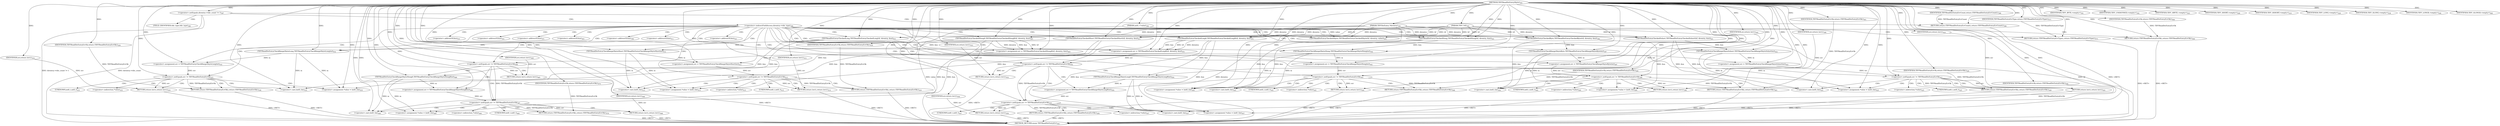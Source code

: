 digraph "TIFFReadDirEntrySbyte" {  
"78631" [label = <(METHOD,TIFFReadDirEntrySbyte)<SUB>383</SUB>> ]
"78879" [label = <(METHOD_RETURN,enum TIFFReadDirEntryErr)<SUB>383</SUB>> ]
"78632" [label = <(PARAM,TIFF *tif)<SUB>384</SUB>> ]
"78633" [label = <(PARAM,TIFFDirEntry *direntry)<SUB>384</SUB>> ]
"78634" [label = <(PARAM,int8_t *value)<SUB>384</SUB>> ]
"78638" [label = <(&lt;operator&gt;.notEquals,direntry-&gt;tdir_count != 1)<SUB>387</SUB>> ]
"78644" [label = <(RETURN,return (TIFFReadDirEntryErrCount);,return (TIFFReadDirEntryErrCount);)<SUB>388</SUB>> ]
"78652" [label = <(IDENTIFIER,TIFF_BYTE,&lt;empty&gt;)<SUB>391</SUB>> ]
"78654" [label = <(IDENTIFIER,TIFF_UNDEFINED,&lt;empty&gt;)<SUB>392</SUB>> ]
"78682" [label = <(IDENTIFIER,TIFF_SBYTE,&lt;empty&gt;)<SUB>403</SUB>> ]
"78691" [label = <(IDENTIFIER,TIFF_SHORT,&lt;empty&gt;)<SUB>408</SUB>> ]
"78719" [label = <(IDENTIFIER,TIFF_SSHORT,&lt;empty&gt;)<SUB>418</SUB>> ]
"78747" [label = <(IDENTIFIER,TIFF_LONG,&lt;empty&gt;)<SUB>428</SUB>> ]
"78775" [label = <(IDENTIFIER,TIFF_SLONG,&lt;empty&gt;)<SUB>438</SUB>> ]
"78803" [label = <(IDENTIFIER,TIFF_LONG8,&lt;empty&gt;)<SUB>448</SUB>> ]
"78840" [label = <(IDENTIFIER,TIFF_SLONG8,&lt;empty&gt;)<SUB>460</SUB>> ]
"78877" [label = <(RETURN,return (TIFFReadDirEntryErrType);,return (TIFFReadDirEntryErrType);)<SUB>473</SUB>> ]
"78645" [label = <(IDENTIFIER,TIFFReadDirEntryErrCount,return (TIFFReadDirEntryErrCount);)<SUB>388</SUB>> ]
"78657" [label = <(TIFFReadDirEntryCheckedByte,TIFFReadDirEntryCheckedByte(tif, direntry, &amp;m))<SUB>396</SUB>> ]
"78662" [label = <(&lt;operator&gt;.assignment,err = TIFFReadDirEntryCheckRangeSbyteByte(m))<SUB>397</SUB>> ]
"78673" [label = <(&lt;operator&gt;.assignment,*value = (int8_t)m)<SUB>400</SUB>> ]
"78679" [label = <(RETURN,return (TIFFReadDirEntryErrOk);,return (TIFFReadDirEntryErrOk);)<SUB>401</SUB>> ]
"78684" [label = <(TIFFReadDirEntryCheckedSbyte,TIFFReadDirEntryCheckedSbyte(tif, direntry, value))<SUB>405</SUB>> ]
"78688" [label = <(RETURN,return (TIFFReadDirEntryErrOk);,return (TIFFReadDirEntryErrOk);)<SUB>406</SUB>> ]
"78694" [label = <(TIFFReadDirEntryCheckedShort,TIFFReadDirEntryCheckedShort(tif, direntry, &amp;m))<SUB>411</SUB>> ]
"78699" [label = <(&lt;operator&gt;.assignment,err = TIFFReadDirEntryCheckRangeSbyteShort(m))<SUB>412</SUB>> ]
"78710" [label = <(&lt;operator&gt;.assignment,*value = (int8_t)m)<SUB>415</SUB>> ]
"78716" [label = <(RETURN,return (TIFFReadDirEntryErrOk);,return (TIFFReadDirEntryErrOk);)<SUB>416</SUB>> ]
"78722" [label = <(TIFFReadDirEntryCheckedSshort,TIFFReadDirEntryCheckedSshort(tif, direntry, &amp;m))<SUB>421</SUB>> ]
"78727" [label = <(&lt;operator&gt;.assignment,err = TIFFReadDirEntryCheckRangeSbyteSshort(m))<SUB>422</SUB>> ]
"78738" [label = <(&lt;operator&gt;.assignment,*value = (int8_t)m)<SUB>425</SUB>> ]
"78744" [label = <(RETURN,return (TIFFReadDirEntryErrOk);,return (TIFFReadDirEntryErrOk);)<SUB>426</SUB>> ]
"78750" [label = <(TIFFReadDirEntryCheckedLong,TIFFReadDirEntryCheckedLong(tif, direntry, &amp;m))<SUB>431</SUB>> ]
"78755" [label = <(&lt;operator&gt;.assignment,err = TIFFReadDirEntryCheckRangeSbyteLong(m))<SUB>432</SUB>> ]
"78766" [label = <(&lt;operator&gt;.assignment,*value = (int8_t)m)<SUB>435</SUB>> ]
"78772" [label = <(RETURN,return (TIFFReadDirEntryErrOk);,return (TIFFReadDirEntryErrOk);)<SUB>436</SUB>> ]
"78778" [label = <(TIFFReadDirEntryCheckedSlong,TIFFReadDirEntryCheckedSlong(tif, direntry, &amp;m))<SUB>441</SUB>> ]
"78783" [label = <(&lt;operator&gt;.assignment,err = TIFFReadDirEntryCheckRangeSbyteSlong(m))<SUB>442</SUB>> ]
"78794" [label = <(&lt;operator&gt;.assignment,*value = (int8_t)m)<SUB>445</SUB>> ]
"78800" [label = <(RETURN,return (TIFFReadDirEntryErrOk);,return (TIFFReadDirEntryErrOk);)<SUB>446</SUB>> ]
"78806" [label = <(&lt;operator&gt;.assignment,err = TIFFReadDirEntryCheckedLong8(tif, direntry, &amp;m))<SUB>451</SUB>> ]
"78820" [label = <(&lt;operator&gt;.assignment,err = TIFFReadDirEntryCheckRangeSbyteLong8(m))<SUB>454</SUB>> ]
"78831" [label = <(&lt;operator&gt;.assignment,*value = (int8_t)m)<SUB>457</SUB>> ]
"78837" [label = <(RETURN,return (TIFFReadDirEntryErrOk);,return (TIFFReadDirEntryErrOk);)<SUB>458</SUB>> ]
"78843" [label = <(&lt;operator&gt;.assignment,err = TIFFReadDirEntryCheckedSlong8(tif, direntry, &amp;m))<SUB>463</SUB>> ]
"78857" [label = <(&lt;operator&gt;.assignment,err = TIFFReadDirEntryCheckRangeSbyteSlong8(m))<SUB>466</SUB>> ]
"78868" [label = <(&lt;operator&gt;.assignment,*value = (int8_t)m)<SUB>469</SUB>> ]
"78874" [label = <(RETURN,return (TIFFReadDirEntryErrOk);,return (TIFFReadDirEntryErrOk);)<SUB>470</SUB>> ]
"78878" [label = <(IDENTIFIER,TIFFReadDirEntryErrType,return (TIFFReadDirEntryErrType);)<SUB>473</SUB>> ]
"78667" [label = <(&lt;operator&gt;.notEquals,err != TIFFReadDirEntryErrOk)<SUB>398</SUB>> ]
"78680" [label = <(IDENTIFIER,TIFFReadDirEntryErrOk,return (TIFFReadDirEntryErrOk);)<SUB>401</SUB>> ]
"78689" [label = <(IDENTIFIER,TIFFReadDirEntryErrOk,return (TIFFReadDirEntryErrOk);)<SUB>406</SUB>> ]
"78704" [label = <(&lt;operator&gt;.notEquals,err != TIFFReadDirEntryErrOk)<SUB>413</SUB>> ]
"78717" [label = <(IDENTIFIER,TIFFReadDirEntryErrOk,return (TIFFReadDirEntryErrOk);)<SUB>416</SUB>> ]
"78732" [label = <(&lt;operator&gt;.notEquals,err != TIFFReadDirEntryErrOk)<SUB>423</SUB>> ]
"78745" [label = <(IDENTIFIER,TIFFReadDirEntryErrOk,return (TIFFReadDirEntryErrOk);)<SUB>426</SUB>> ]
"78760" [label = <(&lt;operator&gt;.notEquals,err != TIFFReadDirEntryErrOk)<SUB>433</SUB>> ]
"78773" [label = <(IDENTIFIER,TIFFReadDirEntryErrOk,return (TIFFReadDirEntryErrOk);)<SUB>436</SUB>> ]
"78788" [label = <(&lt;operator&gt;.notEquals,err != TIFFReadDirEntryErrOk)<SUB>443</SUB>> ]
"78801" [label = <(IDENTIFIER,TIFFReadDirEntryErrOk,return (TIFFReadDirEntryErrOk);)<SUB>446</SUB>> ]
"78814" [label = <(&lt;operator&gt;.notEquals,err != TIFFReadDirEntryErrOk)<SUB>452</SUB>> ]
"78825" [label = <(&lt;operator&gt;.notEquals,err != TIFFReadDirEntryErrOk)<SUB>455</SUB>> ]
"78838" [label = <(IDENTIFIER,TIFFReadDirEntryErrOk,return (TIFFReadDirEntryErrOk);)<SUB>458</SUB>> ]
"78851" [label = <(&lt;operator&gt;.notEquals,err != TIFFReadDirEntryErrOk)<SUB>464</SUB>> ]
"78862" [label = <(&lt;operator&gt;.notEquals,err != TIFFReadDirEntryErrOk)<SUB>467</SUB>> ]
"78875" [label = <(IDENTIFIER,TIFFReadDirEntryErrOk,return (TIFFReadDirEntryErrOk);)<SUB>470</SUB>> ]
"78664" [label = <(TIFFReadDirEntryCheckRangeSbyteByte,TIFFReadDirEntryCheckRangeSbyteByte(m))<SUB>397</SUB>> ]
"78671" [label = <(RETURN,return (err);,return (err);)<SUB>399</SUB>> ]
"78676" [label = <(&lt;operator&gt;.cast,(int8_t)m)<SUB>400</SUB>> ]
"78701" [label = <(TIFFReadDirEntryCheckRangeSbyteShort,TIFFReadDirEntryCheckRangeSbyteShort(m))<SUB>412</SUB>> ]
"78708" [label = <(RETURN,return (err);,return (err);)<SUB>414</SUB>> ]
"78713" [label = <(&lt;operator&gt;.cast,(int8_t)m)<SUB>415</SUB>> ]
"78729" [label = <(TIFFReadDirEntryCheckRangeSbyteSshort,TIFFReadDirEntryCheckRangeSbyteSshort(m))<SUB>422</SUB>> ]
"78736" [label = <(RETURN,return (err);,return (err);)<SUB>424</SUB>> ]
"78741" [label = <(&lt;operator&gt;.cast,(int8_t)m)<SUB>425</SUB>> ]
"78757" [label = <(TIFFReadDirEntryCheckRangeSbyteLong,TIFFReadDirEntryCheckRangeSbyteLong(m))<SUB>432</SUB>> ]
"78764" [label = <(RETURN,return (err);,return (err);)<SUB>434</SUB>> ]
"78769" [label = <(&lt;operator&gt;.cast,(int8_t)m)<SUB>435</SUB>> ]
"78785" [label = <(TIFFReadDirEntryCheckRangeSbyteSlong,TIFFReadDirEntryCheckRangeSbyteSlong(m))<SUB>442</SUB>> ]
"78792" [label = <(RETURN,return (err);,return (err);)<SUB>444</SUB>> ]
"78797" [label = <(&lt;operator&gt;.cast,(int8_t)m)<SUB>445</SUB>> ]
"78808" [label = <(TIFFReadDirEntryCheckedLong8,TIFFReadDirEntryCheckedLong8(tif, direntry, &amp;m))<SUB>451</SUB>> ]
"78818" [label = <(RETURN,return (err);,return (err);)<SUB>453</SUB>> ]
"78822" [label = <(TIFFReadDirEntryCheckRangeSbyteLong8,TIFFReadDirEntryCheckRangeSbyteLong8(m))<SUB>454</SUB>> ]
"78829" [label = <(RETURN,return (err);,return (err);)<SUB>456</SUB>> ]
"78834" [label = <(&lt;operator&gt;.cast,(int8_t)m)<SUB>457</SUB>> ]
"78845" [label = <(TIFFReadDirEntryCheckedSlong8,TIFFReadDirEntryCheckedSlong8(tif, direntry, &amp;m))<SUB>463</SUB>> ]
"78855" [label = <(RETURN,return (err);,return (err);)<SUB>465</SUB>> ]
"78859" [label = <(TIFFReadDirEntryCheckRangeSbyteSlong8,TIFFReadDirEntryCheckRangeSbyteSlong8(m))<SUB>466</SUB>> ]
"78866" [label = <(RETURN,return (err);,return (err);)<SUB>468</SUB>> ]
"78871" [label = <(&lt;operator&gt;.cast,(int8_t)m)<SUB>469</SUB>> ]
"78672" [label = <(IDENTIFIER,err,return (err);)<SUB>399</SUB>> ]
"78709" [label = <(IDENTIFIER,err,return (err);)<SUB>414</SUB>> ]
"78737" [label = <(IDENTIFIER,err,return (err);)<SUB>424</SUB>> ]
"78765" [label = <(IDENTIFIER,err,return (err);)<SUB>434</SUB>> ]
"78793" [label = <(IDENTIFIER,err,return (err);)<SUB>444</SUB>> ]
"78819" [label = <(IDENTIFIER,err,return (err);)<SUB>453</SUB>> ]
"78830" [label = <(IDENTIFIER,err,return (err);)<SUB>456</SUB>> ]
"78856" [label = <(IDENTIFIER,err,return (err);)<SUB>465</SUB>> ]
"78867" [label = <(IDENTIFIER,err,return (err);)<SUB>468</SUB>> ]
"78647" [label = <(&lt;operator&gt;.indirectFieldAccess,direntry-&gt;tdir_type)<SUB>389</SUB>> ]
"78649" [label = <(FIELD_IDENTIFIER,tdir_type,tdir_type)<SUB>389</SUB>> ]
"78660" [label = <(&lt;operator&gt;.addressOf,&amp;m)<SUB>396</SUB>> ]
"78674" [label = <(&lt;operator&gt;.indirection,*value)<SUB>400</SUB>> ]
"78697" [label = <(&lt;operator&gt;.addressOf,&amp;m)<SUB>411</SUB>> ]
"78711" [label = <(&lt;operator&gt;.indirection,*value)<SUB>415</SUB>> ]
"78725" [label = <(&lt;operator&gt;.addressOf,&amp;m)<SUB>421</SUB>> ]
"78739" [label = <(&lt;operator&gt;.indirection,*value)<SUB>425</SUB>> ]
"78753" [label = <(&lt;operator&gt;.addressOf,&amp;m)<SUB>431</SUB>> ]
"78767" [label = <(&lt;operator&gt;.indirection,*value)<SUB>435</SUB>> ]
"78781" [label = <(&lt;operator&gt;.addressOf,&amp;m)<SUB>441</SUB>> ]
"78795" [label = <(&lt;operator&gt;.indirection,*value)<SUB>445</SUB>> ]
"78832" [label = <(&lt;operator&gt;.indirection,*value)<SUB>457</SUB>> ]
"78869" [label = <(&lt;operator&gt;.indirection,*value)<SUB>469</SUB>> ]
"78677" [label = <(UNKNOWN,int8_t,int8_t)<SUB>400</SUB>> ]
"78714" [label = <(UNKNOWN,int8_t,int8_t)<SUB>415</SUB>> ]
"78742" [label = <(UNKNOWN,int8_t,int8_t)<SUB>425</SUB>> ]
"78770" [label = <(UNKNOWN,int8_t,int8_t)<SUB>435</SUB>> ]
"78798" [label = <(UNKNOWN,int8_t,int8_t)<SUB>445</SUB>> ]
"78811" [label = <(&lt;operator&gt;.addressOf,&amp;m)<SUB>451</SUB>> ]
"78835" [label = <(UNKNOWN,int8_t,int8_t)<SUB>457</SUB>> ]
"78848" [label = <(&lt;operator&gt;.addressOf,&amp;m)<SUB>463</SUB>> ]
"78872" [label = <(UNKNOWN,int8_t,int8_t)<SUB>469</SUB>> ]
  "78708" -> "78879"  [ label = "DDG: &lt;RET&gt;"] 
  "78829" -> "78879"  [ label = "DDG: &lt;RET&gt;"] 
  "78688" -> "78879"  [ label = "DDG: &lt;RET&gt;"] 
  "78764" -> "78879"  [ label = "DDG: &lt;RET&gt;"] 
  "78792" -> "78879"  [ label = "DDG: &lt;RET&gt;"] 
  "78671" -> "78879"  [ label = "DDG: &lt;RET&gt;"] 
  "78877" -> "78879"  [ label = "DDG: &lt;RET&gt;"] 
  "78800" -> "78879"  [ label = "DDG: &lt;RET&gt;"] 
  "78818" -> "78879"  [ label = "DDG: &lt;RET&gt;"] 
  "78716" -> "78879"  [ label = "DDG: &lt;RET&gt;"] 
  "78866" -> "78879"  [ label = "DDG: &lt;RET&gt;"] 
  "78644" -> "78879"  [ label = "DDG: &lt;RET&gt;"] 
  "78772" -> "78879"  [ label = "DDG: &lt;RET&gt;"] 
  "78744" -> "78879"  [ label = "DDG: &lt;RET&gt;"] 
  "78874" -> "78879"  [ label = "DDG: &lt;RET&gt;"] 
  "78855" -> "78879"  [ label = "DDG: &lt;RET&gt;"] 
  "78837" -> "78879"  [ label = "DDG: &lt;RET&gt;"] 
  "78679" -> "78879"  [ label = "DDG: &lt;RET&gt;"] 
  "78736" -> "78879"  [ label = "DDG: &lt;RET&gt;"] 
  "78632" -> "78879"  [ label = "DDG: tif"] 
  "78633" -> "78879"  [ label = "DDG: direntry"] 
  "78634" -> "78879"  [ label = "DDG: value"] 
  "78638" -> "78879"  [ label = "DDG: direntry-&gt;tdir_count"] 
  "78638" -> "78879"  [ label = "DDG: direntry-&gt;tdir_count != 1"] 
  "78631" -> "78632"  [ label = "DDG: "] 
  "78631" -> "78633"  [ label = "DDG: "] 
  "78631" -> "78634"  [ label = "DDG: "] 
  "78631" -> "78638"  [ label = "DDG: "] 
  "78645" -> "78644"  [ label = "DDG: TIFFReadDirEntryErrCount"] 
  "78631" -> "78644"  [ label = "DDG: "] 
  "78631" -> "78652"  [ label = "DDG: "] 
  "78631" -> "78654"  [ label = "DDG: "] 
  "78631" -> "78682"  [ label = "DDG: "] 
  "78631" -> "78691"  [ label = "DDG: "] 
  "78631" -> "78719"  [ label = "DDG: "] 
  "78631" -> "78747"  [ label = "DDG: "] 
  "78631" -> "78775"  [ label = "DDG: "] 
  "78631" -> "78803"  [ label = "DDG: "] 
  "78631" -> "78840"  [ label = "DDG: "] 
  "78878" -> "78877"  [ label = "DDG: TIFFReadDirEntryErrType"] 
  "78631" -> "78877"  [ label = "DDG: "] 
  "78631" -> "78645"  [ label = "DDG: "] 
  "78664" -> "78662"  [ label = "DDG: m"] 
  "78657" -> "78673"  [ label = "DDG: &amp;m"] 
  "78664" -> "78673"  [ label = "DDG: m"] 
  "78631" -> "78673"  [ label = "DDG: "] 
  "78680" -> "78679"  [ label = "DDG: TIFFReadDirEntryErrOk"] 
  "78667" -> "78679"  [ label = "DDG: TIFFReadDirEntryErrOk"] 
  "78689" -> "78688"  [ label = "DDG: TIFFReadDirEntryErrOk"] 
  "78631" -> "78688"  [ label = "DDG: "] 
  "78701" -> "78699"  [ label = "DDG: m"] 
  "78694" -> "78710"  [ label = "DDG: &amp;m"] 
  "78701" -> "78710"  [ label = "DDG: m"] 
  "78631" -> "78710"  [ label = "DDG: "] 
  "78717" -> "78716"  [ label = "DDG: TIFFReadDirEntryErrOk"] 
  "78704" -> "78716"  [ label = "DDG: TIFFReadDirEntryErrOk"] 
  "78729" -> "78727"  [ label = "DDG: m"] 
  "78722" -> "78738"  [ label = "DDG: &amp;m"] 
  "78729" -> "78738"  [ label = "DDG: m"] 
  "78631" -> "78738"  [ label = "DDG: "] 
  "78745" -> "78744"  [ label = "DDG: TIFFReadDirEntryErrOk"] 
  "78732" -> "78744"  [ label = "DDG: TIFFReadDirEntryErrOk"] 
  "78757" -> "78755"  [ label = "DDG: m"] 
  "78750" -> "78766"  [ label = "DDG: &amp;m"] 
  "78757" -> "78766"  [ label = "DDG: m"] 
  "78631" -> "78766"  [ label = "DDG: "] 
  "78773" -> "78772"  [ label = "DDG: TIFFReadDirEntryErrOk"] 
  "78760" -> "78772"  [ label = "DDG: TIFFReadDirEntryErrOk"] 
  "78785" -> "78783"  [ label = "DDG: m"] 
  "78778" -> "78794"  [ label = "DDG: &amp;m"] 
  "78785" -> "78794"  [ label = "DDG: m"] 
  "78631" -> "78794"  [ label = "DDG: "] 
  "78801" -> "78800"  [ label = "DDG: TIFFReadDirEntryErrOk"] 
  "78788" -> "78800"  [ label = "DDG: TIFFReadDirEntryErrOk"] 
  "78808" -> "78806"  [ label = "DDG: tif"] 
  "78808" -> "78806"  [ label = "DDG: direntry"] 
  "78808" -> "78806"  [ label = "DDG: &amp;m"] 
  "78822" -> "78820"  [ label = "DDG: m"] 
  "78808" -> "78831"  [ label = "DDG: &amp;m"] 
  "78822" -> "78831"  [ label = "DDG: m"] 
  "78631" -> "78831"  [ label = "DDG: "] 
  "78838" -> "78837"  [ label = "DDG: TIFFReadDirEntryErrOk"] 
  "78825" -> "78837"  [ label = "DDG: TIFFReadDirEntryErrOk"] 
  "78845" -> "78843"  [ label = "DDG: tif"] 
  "78845" -> "78843"  [ label = "DDG: direntry"] 
  "78845" -> "78843"  [ label = "DDG: &amp;m"] 
  "78859" -> "78857"  [ label = "DDG: m"] 
  "78845" -> "78868"  [ label = "DDG: &amp;m"] 
  "78859" -> "78868"  [ label = "DDG: m"] 
  "78631" -> "78868"  [ label = "DDG: "] 
  "78875" -> "78874"  [ label = "DDG: TIFFReadDirEntryErrOk"] 
  "78862" -> "78874"  [ label = "DDG: TIFFReadDirEntryErrOk"] 
  "78631" -> "78878"  [ label = "DDG: "] 
  "78632" -> "78657"  [ label = "DDG: tif"] 
  "78631" -> "78657"  [ label = "DDG: "] 
  "78633" -> "78657"  [ label = "DDG: direntry"] 
  "78631" -> "78662"  [ label = "DDG: "] 
  "78631" -> "78680"  [ label = "DDG: "] 
  "78632" -> "78684"  [ label = "DDG: tif"] 
  "78631" -> "78684"  [ label = "DDG: "] 
  "78633" -> "78684"  [ label = "DDG: direntry"] 
  "78634" -> "78684"  [ label = "DDG: value"] 
  "78631" -> "78689"  [ label = "DDG: "] 
  "78632" -> "78694"  [ label = "DDG: tif"] 
  "78631" -> "78694"  [ label = "DDG: "] 
  "78633" -> "78694"  [ label = "DDG: direntry"] 
  "78631" -> "78699"  [ label = "DDG: "] 
  "78631" -> "78717"  [ label = "DDG: "] 
  "78632" -> "78722"  [ label = "DDG: tif"] 
  "78631" -> "78722"  [ label = "DDG: "] 
  "78633" -> "78722"  [ label = "DDG: direntry"] 
  "78631" -> "78727"  [ label = "DDG: "] 
  "78631" -> "78745"  [ label = "DDG: "] 
  "78632" -> "78750"  [ label = "DDG: tif"] 
  "78631" -> "78750"  [ label = "DDG: "] 
  "78633" -> "78750"  [ label = "DDG: direntry"] 
  "78631" -> "78755"  [ label = "DDG: "] 
  "78631" -> "78773"  [ label = "DDG: "] 
  "78632" -> "78778"  [ label = "DDG: tif"] 
  "78631" -> "78778"  [ label = "DDG: "] 
  "78633" -> "78778"  [ label = "DDG: direntry"] 
  "78631" -> "78783"  [ label = "DDG: "] 
  "78631" -> "78801"  [ label = "DDG: "] 
  "78631" -> "78806"  [ label = "DDG: "] 
  "78631" -> "78820"  [ label = "DDG: "] 
  "78631" -> "78838"  [ label = "DDG: "] 
  "78631" -> "78843"  [ label = "DDG: "] 
  "78631" -> "78857"  [ label = "DDG: "] 
  "78631" -> "78875"  [ label = "DDG: "] 
  "78657" -> "78664"  [ label = "DDG: &amp;m"] 
  "78631" -> "78664"  [ label = "DDG: "] 
  "78662" -> "78667"  [ label = "DDG: err"] 
  "78631" -> "78667"  [ label = "DDG: "] 
  "78672" -> "78671"  [ label = "DDG: err"] 
  "78667" -> "78671"  [ label = "DDG: err"] 
  "78657" -> "78676"  [ label = "DDG: &amp;m"] 
  "78664" -> "78676"  [ label = "DDG: m"] 
  "78631" -> "78676"  [ label = "DDG: "] 
  "78694" -> "78701"  [ label = "DDG: &amp;m"] 
  "78631" -> "78701"  [ label = "DDG: "] 
  "78699" -> "78704"  [ label = "DDG: err"] 
  "78631" -> "78704"  [ label = "DDG: "] 
  "78709" -> "78708"  [ label = "DDG: err"] 
  "78704" -> "78708"  [ label = "DDG: err"] 
  "78694" -> "78713"  [ label = "DDG: &amp;m"] 
  "78701" -> "78713"  [ label = "DDG: m"] 
  "78631" -> "78713"  [ label = "DDG: "] 
  "78722" -> "78729"  [ label = "DDG: &amp;m"] 
  "78631" -> "78729"  [ label = "DDG: "] 
  "78727" -> "78732"  [ label = "DDG: err"] 
  "78631" -> "78732"  [ label = "DDG: "] 
  "78737" -> "78736"  [ label = "DDG: err"] 
  "78732" -> "78736"  [ label = "DDG: err"] 
  "78722" -> "78741"  [ label = "DDG: &amp;m"] 
  "78729" -> "78741"  [ label = "DDG: m"] 
  "78631" -> "78741"  [ label = "DDG: "] 
  "78750" -> "78757"  [ label = "DDG: &amp;m"] 
  "78631" -> "78757"  [ label = "DDG: "] 
  "78755" -> "78760"  [ label = "DDG: err"] 
  "78631" -> "78760"  [ label = "DDG: "] 
  "78765" -> "78764"  [ label = "DDG: err"] 
  "78760" -> "78764"  [ label = "DDG: err"] 
  "78750" -> "78769"  [ label = "DDG: &amp;m"] 
  "78757" -> "78769"  [ label = "DDG: m"] 
  "78631" -> "78769"  [ label = "DDG: "] 
  "78778" -> "78785"  [ label = "DDG: &amp;m"] 
  "78631" -> "78785"  [ label = "DDG: "] 
  "78783" -> "78788"  [ label = "DDG: err"] 
  "78631" -> "78788"  [ label = "DDG: "] 
  "78793" -> "78792"  [ label = "DDG: err"] 
  "78788" -> "78792"  [ label = "DDG: err"] 
  "78778" -> "78797"  [ label = "DDG: &amp;m"] 
  "78785" -> "78797"  [ label = "DDG: m"] 
  "78631" -> "78797"  [ label = "DDG: "] 
  "78632" -> "78808"  [ label = "DDG: tif"] 
  "78631" -> "78808"  [ label = "DDG: "] 
  "78633" -> "78808"  [ label = "DDG: direntry"] 
  "78806" -> "78814"  [ label = "DDG: err"] 
  "78631" -> "78814"  [ label = "DDG: "] 
  "78819" -> "78818"  [ label = "DDG: err"] 
  "78814" -> "78818"  [ label = "DDG: err"] 
  "78808" -> "78822"  [ label = "DDG: &amp;m"] 
  "78631" -> "78822"  [ label = "DDG: "] 
  "78820" -> "78825"  [ label = "DDG: err"] 
  "78631" -> "78825"  [ label = "DDG: "] 
  "78814" -> "78825"  [ label = "DDG: TIFFReadDirEntryErrOk"] 
  "78830" -> "78829"  [ label = "DDG: err"] 
  "78825" -> "78829"  [ label = "DDG: err"] 
  "78808" -> "78834"  [ label = "DDG: &amp;m"] 
  "78822" -> "78834"  [ label = "DDG: m"] 
  "78631" -> "78834"  [ label = "DDG: "] 
  "78632" -> "78845"  [ label = "DDG: tif"] 
  "78631" -> "78845"  [ label = "DDG: "] 
  "78633" -> "78845"  [ label = "DDG: direntry"] 
  "78843" -> "78851"  [ label = "DDG: err"] 
  "78631" -> "78851"  [ label = "DDG: "] 
  "78856" -> "78855"  [ label = "DDG: err"] 
  "78851" -> "78855"  [ label = "DDG: err"] 
  "78845" -> "78859"  [ label = "DDG: &amp;m"] 
  "78631" -> "78859"  [ label = "DDG: "] 
  "78857" -> "78862"  [ label = "DDG: err"] 
  "78631" -> "78862"  [ label = "DDG: "] 
  "78851" -> "78862"  [ label = "DDG: TIFFReadDirEntryErrOk"] 
  "78867" -> "78866"  [ label = "DDG: err"] 
  "78862" -> "78866"  [ label = "DDG: err"] 
  "78845" -> "78871"  [ label = "DDG: &amp;m"] 
  "78859" -> "78871"  [ label = "DDG: m"] 
  "78631" -> "78871"  [ label = "DDG: "] 
  "78631" -> "78672"  [ label = "DDG: "] 
  "78631" -> "78709"  [ label = "DDG: "] 
  "78631" -> "78737"  [ label = "DDG: "] 
  "78631" -> "78765"  [ label = "DDG: "] 
  "78631" -> "78793"  [ label = "DDG: "] 
  "78631" -> "78819"  [ label = "DDG: "] 
  "78631" -> "78830"  [ label = "DDG: "] 
  "78631" -> "78856"  [ label = "DDG: "] 
  "78631" -> "78867"  [ label = "DDG: "] 
  "78638" -> "78649"  [ label = "CDG: "] 
  "78638" -> "78644"  [ label = "CDG: "] 
  "78638" -> "78647"  [ label = "CDG: "] 
  "78647" -> "78808"  [ label = "CDG: "] 
  "78647" -> "78722"  [ label = "CDG: "] 
  "78647" -> "78788"  [ label = "CDG: "] 
  "78647" -> "78662"  [ label = "CDG: "] 
  "78647" -> "78664"  [ label = "CDG: "] 
  "78647" -> "78697"  [ label = "CDG: "] 
  "78647" -> "78684"  [ label = "CDG: "] 
  "78647" -> "78778"  [ label = "CDG: "] 
  "78647" -> "78688"  [ label = "CDG: "] 
  "78647" -> "78814"  [ label = "CDG: "] 
  "78647" -> "78732"  [ label = "CDG: "] 
  "78647" -> "78750"  [ label = "CDG: "] 
  "78647" -> "78727"  [ label = "CDG: "] 
  "78647" -> "78704"  [ label = "CDG: "] 
  "78647" -> "78781"  [ label = "CDG: "] 
  "78647" -> "78701"  [ label = "CDG: "] 
  "78647" -> "78851"  [ label = "CDG: "] 
  "78647" -> "78699"  [ label = "CDG: "] 
  "78647" -> "78667"  [ label = "CDG: "] 
  "78647" -> "78760"  [ label = "CDG: "] 
  "78647" -> "78757"  [ label = "CDG: "] 
  "78647" -> "78694"  [ label = "CDG: "] 
  "78647" -> "78877"  [ label = "CDG: "] 
  "78647" -> "78783"  [ label = "CDG: "] 
  "78647" -> "78811"  [ label = "CDG: "] 
  "78647" -> "78755"  [ label = "CDG: "] 
  "78647" -> "78845"  [ label = "CDG: "] 
  "78647" -> "78657"  [ label = "CDG: "] 
  "78647" -> "78806"  [ label = "CDG: "] 
  "78647" -> "78729"  [ label = "CDG: "] 
  "78647" -> "78843"  [ label = "CDG: "] 
  "78647" -> "78753"  [ label = "CDG: "] 
  "78647" -> "78848"  [ label = "CDG: "] 
  "78647" -> "78725"  [ label = "CDG: "] 
  "78647" -> "78660"  [ label = "CDG: "] 
  "78647" -> "78785"  [ label = "CDG: "] 
  "78667" -> "78679"  [ label = "CDG: "] 
  "78667" -> "78677"  [ label = "CDG: "] 
  "78667" -> "78674"  [ label = "CDG: "] 
  "78667" -> "78673"  [ label = "CDG: "] 
  "78667" -> "78671"  [ label = "CDG: "] 
  "78667" -> "78676"  [ label = "CDG: "] 
  "78704" -> "78711"  [ label = "CDG: "] 
  "78704" -> "78708"  [ label = "CDG: "] 
  "78704" -> "78710"  [ label = "CDG: "] 
  "78704" -> "78713"  [ label = "CDG: "] 
  "78704" -> "78714"  [ label = "CDG: "] 
  "78704" -> "78716"  [ label = "CDG: "] 
  "78732" -> "78744"  [ label = "CDG: "] 
  "78732" -> "78742"  [ label = "CDG: "] 
  "78732" -> "78736"  [ label = "CDG: "] 
  "78732" -> "78739"  [ label = "CDG: "] 
  "78732" -> "78741"  [ label = "CDG: "] 
  "78732" -> "78738"  [ label = "CDG: "] 
  "78760" -> "78764"  [ label = "CDG: "] 
  "78760" -> "78766"  [ label = "CDG: "] 
  "78760" -> "78772"  [ label = "CDG: "] 
  "78760" -> "78767"  [ label = "CDG: "] 
  "78760" -> "78769"  [ label = "CDG: "] 
  "78760" -> "78770"  [ label = "CDG: "] 
  "78788" -> "78798"  [ label = "CDG: "] 
  "78788" -> "78797"  [ label = "CDG: "] 
  "78788" -> "78792"  [ label = "CDG: "] 
  "78788" -> "78800"  [ label = "CDG: "] 
  "78788" -> "78795"  [ label = "CDG: "] 
  "78788" -> "78794"  [ label = "CDG: "] 
  "78814" -> "78818"  [ label = "CDG: "] 
  "78814" -> "78822"  [ label = "CDG: "] 
  "78814" -> "78825"  [ label = "CDG: "] 
  "78814" -> "78820"  [ label = "CDG: "] 
  "78825" -> "78831"  [ label = "CDG: "] 
  "78825" -> "78829"  [ label = "CDG: "] 
  "78825" -> "78835"  [ label = "CDG: "] 
  "78825" -> "78834"  [ label = "CDG: "] 
  "78825" -> "78837"  [ label = "CDG: "] 
  "78825" -> "78832"  [ label = "CDG: "] 
  "78851" -> "78862"  [ label = "CDG: "] 
  "78851" -> "78859"  [ label = "CDG: "] 
  "78851" -> "78855"  [ label = "CDG: "] 
  "78851" -> "78857"  [ label = "CDG: "] 
  "78862" -> "78871"  [ label = "CDG: "] 
  "78862" -> "78872"  [ label = "CDG: "] 
  "78862" -> "78866"  [ label = "CDG: "] 
  "78862" -> "78869"  [ label = "CDG: "] 
  "78862" -> "78868"  [ label = "CDG: "] 
  "78862" -> "78874"  [ label = "CDG: "] 
}
